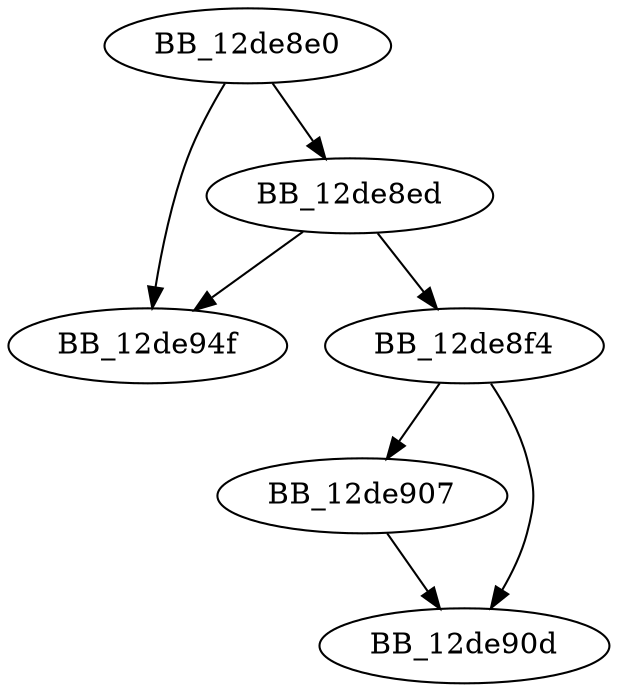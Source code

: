 DiGraph sub_12DE8E0{
BB_12de8e0->BB_12de8ed
BB_12de8e0->BB_12de94f
BB_12de8ed->BB_12de8f4
BB_12de8ed->BB_12de94f
BB_12de8f4->BB_12de907
BB_12de8f4->BB_12de90d
BB_12de907->BB_12de90d
}
